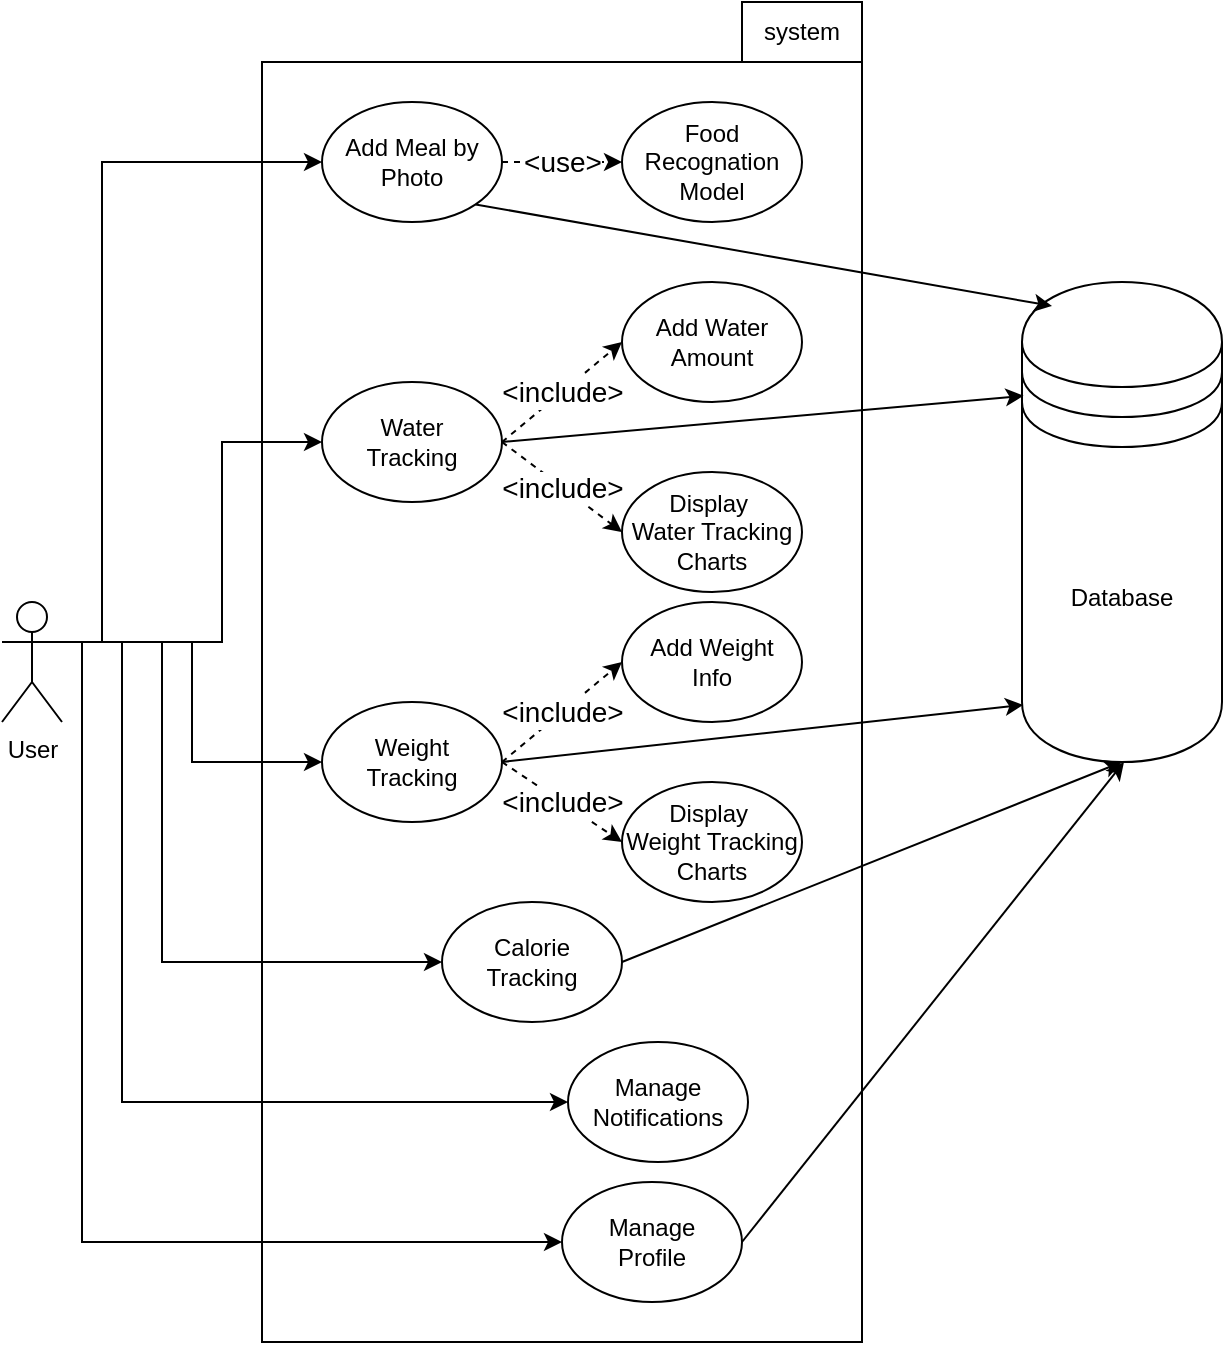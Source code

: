 <mxfile version="13.10.9" type="github">
  <diagram name="Page-1" id="f1b7ffb7-ca1e-a977-7cf5-a751b3c06c05">
    <mxGraphModel dx="1186" dy="812" grid="1" gridSize="10" guides="1" tooltips="1" connect="1" arrows="1" fold="1" page="1" pageScale="1" pageWidth="826" pageHeight="1169" background="#ffffff" math="0" shadow="0">
      <root>
        <mxCell id="0" />
        <mxCell id="1" parent="0" />
        <mxCell id="PHwH1iSal2Z3KxUu9u68-64" value="" style="rounded=0;whiteSpace=wrap;html=1;" vertex="1" parent="1">
          <mxGeometry x="260" y="120" width="300" height="640" as="geometry" />
        </mxCell>
        <mxCell id="PHwH1iSal2Z3KxUu9u68-83" style="edgeStyle=orthogonalEdgeStyle;rounded=0;orthogonalLoop=1;jettySize=auto;html=1;exitX=1;exitY=0.333;exitDx=0;exitDy=0;exitPerimeter=0;entryX=0;entryY=0.5;entryDx=0;entryDy=0;" edge="1" parent="1" source="PHwH1iSal2Z3KxUu9u68-61" target="PHwH1iSal2Z3KxUu9u68-66">
          <mxGeometry relative="1" as="geometry">
            <Array as="points">
              <mxPoint x="180" y="410" />
              <mxPoint x="180" y="170" />
            </Array>
          </mxGeometry>
        </mxCell>
        <mxCell id="PHwH1iSal2Z3KxUu9u68-84" style="edgeStyle=orthogonalEdgeStyle;rounded=0;orthogonalLoop=1;jettySize=auto;html=1;exitX=1;exitY=0.333;exitDx=0;exitDy=0;exitPerimeter=0;entryX=0;entryY=0.5;entryDx=0;entryDy=0;" edge="1" parent="1" source="PHwH1iSal2Z3KxUu9u68-61" target="PHwH1iSal2Z3KxUu9u68-68">
          <mxGeometry relative="1" as="geometry">
            <mxPoint x="240" y="310" as="targetPoint" />
            <Array as="points">
              <mxPoint x="240" y="410" />
              <mxPoint x="240" y="310" />
            </Array>
          </mxGeometry>
        </mxCell>
        <mxCell id="PHwH1iSal2Z3KxUu9u68-85" style="edgeStyle=orthogonalEdgeStyle;rounded=0;orthogonalLoop=1;jettySize=auto;html=1;exitX=1;exitY=0.333;exitDx=0;exitDy=0;exitPerimeter=0;entryX=0;entryY=0.5;entryDx=0;entryDy=0;" edge="1" parent="1" source="PHwH1iSal2Z3KxUu9u68-61" target="PHwH1iSal2Z3KxUu9u68-70">
          <mxGeometry relative="1" as="geometry" />
        </mxCell>
        <mxCell id="PHwH1iSal2Z3KxUu9u68-86" style="edgeStyle=orthogonalEdgeStyle;rounded=0;orthogonalLoop=1;jettySize=auto;html=1;exitX=1;exitY=0.333;exitDx=0;exitDy=0;exitPerimeter=0;entryX=0;entryY=0.5;entryDx=0;entryDy=0;" edge="1" parent="1" source="PHwH1iSal2Z3KxUu9u68-61" target="PHwH1iSal2Z3KxUu9u68-69">
          <mxGeometry relative="1" as="geometry">
            <Array as="points">
              <mxPoint x="210" y="410" />
              <mxPoint x="210" y="570" />
            </Array>
          </mxGeometry>
        </mxCell>
        <mxCell id="PHwH1iSal2Z3KxUu9u68-87" style="edgeStyle=orthogonalEdgeStyle;rounded=0;orthogonalLoop=1;jettySize=auto;html=1;entryX=0;entryY=0.5;entryDx=0;entryDy=0;" edge="1" parent="1" target="PHwH1iSal2Z3KxUu9u68-67">
          <mxGeometry relative="1" as="geometry">
            <mxPoint x="190" y="640" as="sourcePoint" />
            <Array as="points">
              <mxPoint x="190" y="410" />
              <mxPoint x="190" y="640" />
            </Array>
          </mxGeometry>
        </mxCell>
        <mxCell id="PHwH1iSal2Z3KxUu9u68-96" style="edgeStyle=orthogonalEdgeStyle;rounded=0;orthogonalLoop=1;jettySize=auto;html=1;exitX=1;exitY=0.333;exitDx=0;exitDy=0;exitPerimeter=0;entryX=0;entryY=0.5;entryDx=0;entryDy=0;" edge="1" parent="1" source="PHwH1iSal2Z3KxUu9u68-61" target="PHwH1iSal2Z3KxUu9u68-95">
          <mxGeometry relative="1" as="geometry">
            <Array as="points">
              <mxPoint x="170" y="410" />
              <mxPoint x="170" y="710" />
            </Array>
          </mxGeometry>
        </mxCell>
        <mxCell id="PHwH1iSal2Z3KxUu9u68-61" value="User" style="shape=umlActor;verticalLabelPosition=bottom;verticalAlign=top;html=1;outlineConnect=0;" vertex="1" parent="1">
          <mxGeometry x="130" y="390" width="30" height="60" as="geometry" />
        </mxCell>
        <mxCell id="PHwH1iSal2Z3KxUu9u68-65" value="Database" style="shape=datastore;whiteSpace=wrap;html=1;" vertex="1" parent="1">
          <mxGeometry x="640" y="230" width="100" height="240" as="geometry" />
        </mxCell>
        <mxCell id="PHwH1iSal2Z3KxUu9u68-66" value="Add Meal by Photo" style="ellipse;whiteSpace=wrap;html=1;" vertex="1" parent="1">
          <mxGeometry x="290" y="140" width="90" height="60" as="geometry" />
        </mxCell>
        <mxCell id="PHwH1iSal2Z3KxUu9u68-67" value="Manage Notifications" style="ellipse;whiteSpace=wrap;html=1;" vertex="1" parent="1">
          <mxGeometry x="413" y="610" width="90" height="60" as="geometry" />
        </mxCell>
        <mxCell id="PHwH1iSal2Z3KxUu9u68-68" value="Water &lt;br&gt;Tracking" style="ellipse;whiteSpace=wrap;html=1;" vertex="1" parent="1">
          <mxGeometry x="290" y="280" width="90" height="60" as="geometry" />
        </mxCell>
        <mxCell id="PHwH1iSal2Z3KxUu9u68-69" value="Calorie &lt;br&gt;Tracking" style="ellipse;whiteSpace=wrap;html=1;" vertex="1" parent="1">
          <mxGeometry x="350" y="540" width="90" height="60" as="geometry" />
        </mxCell>
        <mxCell id="PHwH1iSal2Z3KxUu9u68-70" value="Weight &lt;br&gt;Tracking" style="ellipse;whiteSpace=wrap;html=1;" vertex="1" parent="1">
          <mxGeometry x="290" y="440" width="90" height="60" as="geometry" />
        </mxCell>
        <mxCell id="PHwH1iSal2Z3KxUu9u68-72" value="&amp;lt;use&amp;gt;" style="html=1;labelBackgroundColor=#ffffff;startArrow=none;startFill=0;startSize=6;endArrow=classic;endFill=1;endSize=6;jettySize=auto;orthogonalLoop=1;strokeWidth=1;dashed=1;fontSize=14;exitX=1;exitY=0.5;exitDx=0;exitDy=0;entryX=0;entryY=0.5;entryDx=0;entryDy=0;" edge="1" parent="1" source="PHwH1iSal2Z3KxUu9u68-66" target="PHwH1iSal2Z3KxUu9u68-73">
          <mxGeometry width="60" height="60" relative="1" as="geometry">
            <mxPoint x="463" y="210" as="sourcePoint" />
            <mxPoint x="473" y="210" as="targetPoint" />
          </mxGeometry>
        </mxCell>
        <mxCell id="PHwH1iSal2Z3KxUu9u68-73" value="Food Recognation Model" style="ellipse;whiteSpace=wrap;html=1;" vertex="1" parent="1">
          <mxGeometry x="440" y="140" width="90" height="60" as="geometry" />
        </mxCell>
        <mxCell id="PHwH1iSal2Z3KxUu9u68-74" value="Add Water Amount" style="ellipse;whiteSpace=wrap;html=1;" vertex="1" parent="1">
          <mxGeometry x="440" y="230" width="90" height="60" as="geometry" />
        </mxCell>
        <mxCell id="PHwH1iSal2Z3KxUu9u68-75" value="&amp;lt;include&amp;gt;" style="html=1;labelBackgroundColor=#ffffff;startArrow=none;startFill=0;startSize=6;endArrow=classic;endFill=1;endSize=6;jettySize=auto;orthogonalLoop=1;strokeWidth=1;dashed=1;fontSize=14;exitX=1;exitY=0.5;exitDx=0;exitDy=0;entryX=0;entryY=0.5;entryDx=0;entryDy=0;" edge="1" parent="1" source="PHwH1iSal2Z3KxUu9u68-68" target="PHwH1iSal2Z3KxUu9u68-74">
          <mxGeometry width="60" height="60" relative="1" as="geometry">
            <mxPoint x="340" y="210" as="sourcePoint" />
            <mxPoint x="440.0" y="180" as="targetPoint" />
          </mxGeometry>
        </mxCell>
        <mxCell id="PHwH1iSal2Z3KxUu9u68-76" value="Display&amp;nbsp;&lt;br&gt;Water Tracking&lt;br&gt;Charts" style="ellipse;whiteSpace=wrap;html=1;" vertex="1" parent="1">
          <mxGeometry x="440" y="325" width="90" height="60" as="geometry" />
        </mxCell>
        <mxCell id="PHwH1iSal2Z3KxUu9u68-77" value="&amp;lt;include&amp;gt;" style="html=1;labelBackgroundColor=#ffffff;startArrow=none;startFill=0;startSize=6;endArrow=classic;endFill=1;endSize=6;jettySize=auto;orthogonalLoop=1;strokeWidth=1;dashed=1;fontSize=14;exitX=1;exitY=0.5;exitDx=0;exitDy=0;entryX=0;entryY=0.5;entryDx=0;entryDy=0;" edge="1" parent="1" source="PHwH1iSal2Z3KxUu9u68-68" target="PHwH1iSal2Z3KxUu9u68-76">
          <mxGeometry width="60" height="60" relative="1" as="geometry">
            <mxPoint x="340" y="280" as="sourcePoint" />
            <mxPoint x="440.0" y="220" as="targetPoint" />
          </mxGeometry>
        </mxCell>
        <mxCell id="PHwH1iSal2Z3KxUu9u68-78" value="Add Weight&lt;br&gt;Info" style="ellipse;whiteSpace=wrap;html=1;" vertex="1" parent="1">
          <mxGeometry x="440" y="390" width="90" height="60" as="geometry" />
        </mxCell>
        <mxCell id="PHwH1iSal2Z3KxUu9u68-79" value="&amp;lt;include&amp;gt;" style="html=1;labelBackgroundColor=#ffffff;startArrow=none;startFill=0;startSize=6;endArrow=classic;endFill=1;endSize=6;jettySize=auto;orthogonalLoop=1;strokeWidth=1;dashed=1;fontSize=14;entryX=0;entryY=0.5;entryDx=0;entryDy=0;exitX=1;exitY=0.5;exitDx=0;exitDy=0;" edge="1" parent="1" target="PHwH1iSal2Z3KxUu9u68-78" source="PHwH1iSal2Z3KxUu9u68-70">
          <mxGeometry width="60" height="60" relative="1" as="geometry">
            <mxPoint x="330" y="340" as="sourcePoint" />
            <mxPoint x="470.0" y="342.5" as="targetPoint" />
          </mxGeometry>
        </mxCell>
        <mxCell id="PHwH1iSal2Z3KxUu9u68-80" value="Display&amp;nbsp;&lt;br&gt;Weight Tracking&lt;br&gt;Charts" style="ellipse;whiteSpace=wrap;html=1;" vertex="1" parent="1">
          <mxGeometry x="440" y="480" width="90" height="60" as="geometry" />
        </mxCell>
        <mxCell id="PHwH1iSal2Z3KxUu9u68-81" value="&amp;lt;include&amp;gt;" style="html=1;labelBackgroundColor=#ffffff;startArrow=none;startFill=0;startSize=6;endArrow=classic;endFill=1;endSize=6;jettySize=auto;orthogonalLoop=1;strokeWidth=1;dashed=1;fontSize=14;exitX=1;exitY=0.5;exitDx=0;exitDy=0;entryX=0;entryY=0.5;entryDx=0;entryDy=0;" edge="1" parent="1" target="PHwH1iSal2Z3KxUu9u68-80" source="PHwH1iSal2Z3KxUu9u68-70">
          <mxGeometry width="60" height="60" relative="1" as="geometry">
            <mxPoint x="360" y="432.5" as="sourcePoint" />
            <mxPoint x="470.0" y="382.5" as="targetPoint" />
          </mxGeometry>
        </mxCell>
        <mxCell id="PHwH1iSal2Z3KxUu9u68-88" value="" style="html=1;labelBackgroundColor=#ffffff;endArrow=classic;endFill=1;endSize=6;jettySize=auto;orthogonalLoop=1;strokeWidth=1;fontSize=14;exitX=1;exitY=1;exitDx=0;exitDy=0;entryX=0.15;entryY=0.05;entryDx=0;entryDy=0;entryPerimeter=0;" edge="1" parent="1" source="PHwH1iSal2Z3KxUu9u68-66" target="PHwH1iSal2Z3KxUu9u68-65">
          <mxGeometry width="60" height="60" relative="1" as="geometry">
            <mxPoint x="100" y="260" as="sourcePoint" />
            <mxPoint x="160" y="200" as="targetPoint" />
          </mxGeometry>
        </mxCell>
        <mxCell id="PHwH1iSal2Z3KxUu9u68-90" value="" style="html=1;labelBackgroundColor=#ffffff;endArrow=classic;endFill=1;endSize=6;jettySize=auto;orthogonalLoop=1;strokeWidth=1;fontSize=14;exitX=1;exitY=0.5;exitDx=0;exitDy=0;entryX=0.008;entryY=0.237;entryDx=0;entryDy=0;entryPerimeter=0;" edge="1" parent="1" source="PHwH1iSal2Z3KxUu9u68-68" target="PHwH1iSal2Z3KxUu9u68-65">
          <mxGeometry width="60" height="60" relative="1" as="geometry">
            <mxPoint x="350" y="420" as="sourcePoint" />
            <mxPoint x="410" y="360" as="targetPoint" />
          </mxGeometry>
        </mxCell>
        <mxCell id="PHwH1iSal2Z3KxUu9u68-91" value="" style="html=1;labelBackgroundColor=#ffffff;endArrow=classic;endFill=1;endSize=6;jettySize=auto;orthogonalLoop=1;strokeWidth=1;fontSize=14;exitX=1;exitY=0.5;exitDx=0;exitDy=0;entryX=0.006;entryY=0.881;entryDx=0;entryDy=0;entryPerimeter=0;" edge="1" parent="1" source="PHwH1iSal2Z3KxUu9u68-70" target="PHwH1iSal2Z3KxUu9u68-65">
          <mxGeometry width="60" height="60" relative="1" as="geometry">
            <mxPoint x="350" y="450" as="sourcePoint" />
            <mxPoint x="410" y="390" as="targetPoint" />
          </mxGeometry>
        </mxCell>
        <mxCell id="PHwH1iSal2Z3KxUu9u68-92" value="" style="html=1;labelBackgroundColor=#ffffff;endArrow=classic;endFill=1;endSize=6;jettySize=auto;orthogonalLoop=1;strokeWidth=1;fontSize=14;exitX=1;exitY=0.5;exitDx=0;exitDy=0;entryX=0.5;entryY=1;entryDx=0;entryDy=0;" edge="1" parent="1" source="PHwH1iSal2Z3KxUu9u68-69" target="PHwH1iSal2Z3KxUu9u68-65">
          <mxGeometry width="60" height="60" relative="1" as="geometry">
            <mxPoint x="90" y="730" as="sourcePoint" />
            <mxPoint x="660" y="530" as="targetPoint" />
          </mxGeometry>
        </mxCell>
        <mxCell id="PHwH1iSal2Z3KxUu9u68-94" value="system" style="rounded=0;whiteSpace=wrap;html=1;" vertex="1" parent="1">
          <mxGeometry x="500" y="90" width="60" height="30" as="geometry" />
        </mxCell>
        <mxCell id="PHwH1iSal2Z3KxUu9u68-95" value="Manage &lt;br&gt;Profile" style="ellipse;whiteSpace=wrap;html=1;" vertex="1" parent="1">
          <mxGeometry x="410" y="680" width="90" height="60" as="geometry" />
        </mxCell>
        <mxCell id="PHwH1iSal2Z3KxUu9u68-97" value="" style="endArrow=classic;html=1;exitX=1;exitY=0.5;exitDx=0;exitDy=0;" edge="1" parent="1" source="PHwH1iSal2Z3KxUu9u68-95">
          <mxGeometry width="50" height="50" relative="1" as="geometry">
            <mxPoint x="90" y="820" as="sourcePoint" />
            <mxPoint x="691" y="470" as="targetPoint" />
          </mxGeometry>
        </mxCell>
      </root>
    </mxGraphModel>
  </diagram>
</mxfile>
